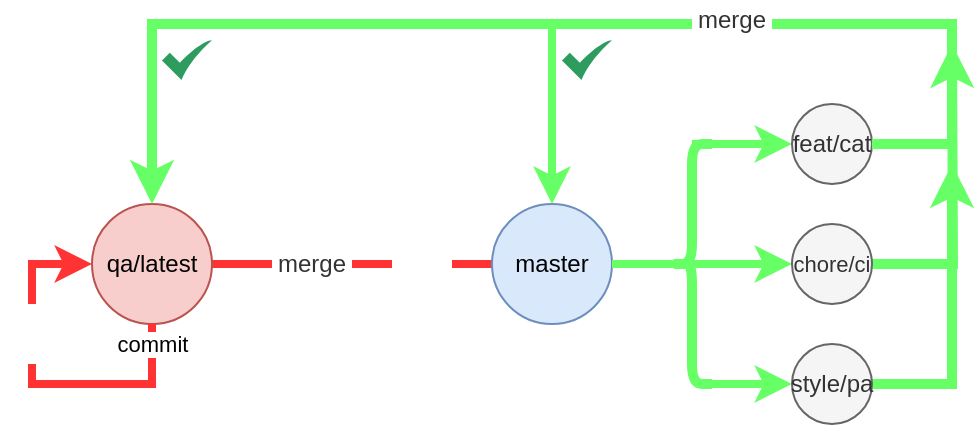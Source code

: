 <mxfile version="13.6.9" type="github">
  <diagram id="UU6nNteqDkm7iYNBiP1f" name="Page-1">
    <mxGraphModel dx="1426" dy="771" grid="1" gridSize="10" guides="1" tooltips="1" connect="1" arrows="1" fold="1" page="1" pageScale="1" pageWidth="827" pageHeight="1169" math="0" shadow="0">
      <root>
        <mxCell id="0" />
        <mxCell id="1" parent="0" />
        <mxCell id="FfJCFT10pfWTpX2t_l2P-49" value="" style="endArrow=none;html=1;strokeWidth=4;fontSize=12;exitX=1;exitY=0.5;exitDx=0;exitDy=0;entryX=0;entryY=0.5;entryDx=0;entryDy=0;strokeColor=#FF3333;" edge="1" parent="1" source="FfJCFT10pfWTpX2t_l2P-1" target="FfJCFT10pfWTpX2t_l2P-9">
          <mxGeometry width="50" height="50" relative="1" as="geometry">
            <mxPoint x="130" y="230" as="sourcePoint" />
            <mxPoint x="180" y="180" as="targetPoint" />
          </mxGeometry>
        </mxCell>
        <mxCell id="FfJCFT10pfWTpX2t_l2P-1" value="qa/latest" style="ellipse;whiteSpace=wrap;html=1;aspect=fixed;fillColor=#f8cecc;strokeColor=#b85450;" vertex="1" parent="1">
          <mxGeometry x="190" y="200" width="60" height="60" as="geometry" />
        </mxCell>
        <mxCell id="FfJCFT10pfWTpX2t_l2P-9" value="master" style="ellipse;whiteSpace=wrap;html=1;aspect=fixed;fillColor=#dae8fc;strokeColor=#6c8ebf;" vertex="1" parent="1">
          <mxGeometry x="390" y="200" width="60" height="60" as="geometry" />
        </mxCell>
        <mxCell id="FfJCFT10pfWTpX2t_l2P-12" value="merge" style="text;html=1;align=center;verticalAlign=middle;whiteSpace=wrap;rounded=0;fontColor=#333333;fillColor=#FFFFFF;" vertex="1" parent="1">
          <mxGeometry x="280" y="220" width="40" height="20" as="geometry" />
        </mxCell>
        <mxCell id="FfJCFT10pfWTpX2t_l2P-19" style="edgeStyle=orthogonalEdgeStyle;rounded=0;orthogonalLoop=1;jettySize=auto;html=1;exitX=0.1;exitY=0.5;exitDx=0;exitDy=0;exitPerimeter=0;entryX=0;entryY=0.5;entryDx=0;entryDy=0;strokeWidth=4;strokeColor=#66FF66;" edge="1" parent="1" source="FfJCFT10pfWTpX2t_l2P-14" target="FfJCFT10pfWTpX2t_l2P-16">
          <mxGeometry relative="1" as="geometry" />
        </mxCell>
        <mxCell id="FfJCFT10pfWTpX2t_l2P-20" style="edgeStyle=orthogonalEdgeStyle;rounded=0;orthogonalLoop=1;jettySize=auto;html=1;exitX=0.5;exitY=0;exitDx=0;exitDy=0;entryX=0;entryY=0.5;entryDx=0;entryDy=0;strokeColor=#66FF66;strokeWidth=4;" edge="1" parent="1" source="FfJCFT10pfWTpX2t_l2P-14" target="FfJCFT10pfWTpX2t_l2P-15">
          <mxGeometry relative="1" as="geometry">
            <Array as="points">
              <mxPoint x="540" y="170" />
            </Array>
          </mxGeometry>
        </mxCell>
        <mxCell id="FfJCFT10pfWTpX2t_l2P-21" style="edgeStyle=orthogonalEdgeStyle;rounded=0;orthogonalLoop=1;jettySize=auto;html=1;exitX=0.75;exitY=1;exitDx=0;exitDy=0;entryX=0;entryY=0.5;entryDx=0;entryDy=0;strokeColor=#66FF66;strokeWidth=4;" edge="1" parent="1" source="FfJCFT10pfWTpX2t_l2P-14" target="FfJCFT10pfWTpX2t_l2P-17">
          <mxGeometry relative="1" as="geometry">
            <Array as="points">
              <mxPoint x="540" y="290" />
            </Array>
          </mxGeometry>
        </mxCell>
        <mxCell id="FfJCFT10pfWTpX2t_l2P-14" value="" style="shape=curlyBracket;whiteSpace=wrap;html=1;rounded=1;fillColor=#FFFFFF;rotation=0;strokeColor=#66FF66;strokeWidth=5;" vertex="1" parent="1">
          <mxGeometry x="480" y="170" width="20" height="120" as="geometry" />
        </mxCell>
        <mxCell id="FfJCFT10pfWTpX2t_l2P-15" value="feat/cat" style="ellipse;whiteSpace=wrap;html=1;aspect=fixed;fillColor=#f5f5f5;strokeColor=#666666;fontColor=#333333;" vertex="1" parent="1">
          <mxGeometry x="540" y="150" width="40" height="40" as="geometry" />
        </mxCell>
        <mxCell id="FfJCFT10pfWTpX2t_l2P-23" style="edgeStyle=orthogonalEdgeStyle;rounded=0;orthogonalLoop=1;jettySize=auto;html=1;exitX=1;exitY=0.5;exitDx=0;exitDy=0;strokeColor=#66FF66;strokeWidth=5;" edge="1" parent="1" source="FfJCFT10pfWTpX2t_l2P-16">
          <mxGeometry relative="1" as="geometry">
            <mxPoint x="620" y="120" as="targetPoint" />
          </mxGeometry>
        </mxCell>
        <mxCell id="FfJCFT10pfWTpX2t_l2P-16" value="&lt;font style=&quot;font-size: 11px&quot;&gt;chore/ci&lt;/font&gt;" style="ellipse;whiteSpace=wrap;html=1;aspect=fixed;fillColor=#f5f5f5;strokeColor=#666666;fontSize=12;fontColor=#333333;" vertex="1" parent="1">
          <mxGeometry x="540" y="210" width="40" height="40" as="geometry" />
        </mxCell>
        <mxCell id="FfJCFT10pfWTpX2t_l2P-24" style="edgeStyle=orthogonalEdgeStyle;rounded=0;orthogonalLoop=1;jettySize=auto;html=1;exitX=1;exitY=0.5;exitDx=0;exitDy=0;strokeColor=#66FF66;strokeWidth=5;" edge="1" parent="1" source="FfJCFT10pfWTpX2t_l2P-17">
          <mxGeometry relative="1" as="geometry">
            <mxPoint x="620" y="180" as="targetPoint" />
            <Array as="points">
              <mxPoint x="620" y="290" />
            </Array>
          </mxGeometry>
        </mxCell>
        <mxCell id="FfJCFT10pfWTpX2t_l2P-17" value="style/pa" style="ellipse;whiteSpace=wrap;html=1;aspect=fixed;fillColor=#f5f5f5;strokeColor=#666666;fontColor=#333333;" vertex="1" parent="1">
          <mxGeometry x="540" y="270" width="40" height="40" as="geometry" />
        </mxCell>
        <mxCell id="FfJCFT10pfWTpX2t_l2P-11" value="" style="shape=image;html=1;verticalAlign=top;verticalLabelPosition=bottom;labelBackgroundColor=#ffffff;imageAspect=0;aspect=fixed;image=https://cdn4.iconfinder.com/data/icons/ionicons/512/icon-close-circled-128.png;imageBackground=#ffffff;" vertex="1" parent="1">
          <mxGeometry x="340" y="215" width="30" height="30" as="geometry" />
        </mxCell>
        <mxCell id="FfJCFT10pfWTpX2t_l2P-25" value="" style="html=1;aspect=fixed;strokeColor=none;shadow=0;align=center;verticalAlign=top;fillColor=#2D9C5E;shape=mxgraph.gcp2.check" vertex="1" parent="1">
          <mxGeometry x="425" y="118" width="25" height="20" as="geometry" />
        </mxCell>
        <mxCell id="FfJCFT10pfWTpX2t_l2P-30" style="edgeStyle=orthogonalEdgeStyle;rounded=0;orthogonalLoop=1;jettySize=auto;html=1;exitX=1;exitY=0.5;exitDx=0;exitDy=0;strokeColor=#66FF66;strokeWidth=5;" edge="1" parent="1" source="FfJCFT10pfWTpX2t_l2P-15">
          <mxGeometry relative="1" as="geometry">
            <mxPoint x="600" y="160" as="sourcePoint" />
            <mxPoint x="220" y="200" as="targetPoint" />
            <Array as="points">
              <mxPoint x="620" y="170" />
              <mxPoint x="620" y="110" />
            </Array>
          </mxGeometry>
        </mxCell>
        <mxCell id="FfJCFT10pfWTpX2t_l2P-26" value="merge" style="text;html=1;align=center;verticalAlign=middle;whiteSpace=wrap;rounded=0;fontColor=#333333;fillColor=#FFFFFF;" vertex="1" parent="1">
          <mxGeometry x="490" y="98" width="40" height="20" as="geometry" />
        </mxCell>
        <mxCell id="FfJCFT10pfWTpX2t_l2P-31" style="edgeStyle=orthogonalEdgeStyle;rounded=0;orthogonalLoop=1;jettySize=auto;html=1;entryX=0;entryY=0.5;entryDx=0;entryDy=0;strokeWidth=4;strokeColor=#FF3333;exitX=0.5;exitY=1;exitDx=0;exitDy=0;" edge="1" parent="1" source="FfJCFT10pfWTpX2t_l2P-1" target="FfJCFT10pfWTpX2t_l2P-1">
          <mxGeometry relative="1" as="geometry">
            <mxPoint x="260" y="230" as="sourcePoint" />
            <Array as="points">
              <mxPoint x="220" y="290" />
              <mxPoint x="160" y="290" />
              <mxPoint x="160" y="230" />
            </Array>
          </mxGeometry>
        </mxCell>
        <mxCell id="FfJCFT10pfWTpX2t_l2P-32" value="commit" style="edgeLabel;html=1;align=center;verticalAlign=middle;resizable=0;points=[];" vertex="1" connectable="0" parent="FfJCFT10pfWTpX2t_l2P-31">
          <mxGeometry x="-0.239" y="1" relative="1" as="geometry">
            <mxPoint x="38.0" y="-21" as="offset" />
          </mxGeometry>
        </mxCell>
        <mxCell id="FfJCFT10pfWTpX2t_l2P-33" value="" style="shape=image;html=1;verticalAlign=top;verticalLabelPosition=bottom;labelBackgroundColor=#ffffff;imageAspect=0;aspect=fixed;image=https://cdn4.iconfinder.com/data/icons/ionicons/512/icon-close-circled-128.png;imageBackground=#ffffff;" vertex="1" parent="1">
          <mxGeometry x="144" y="250" width="30" height="30" as="geometry" />
        </mxCell>
        <mxCell id="FfJCFT10pfWTpX2t_l2P-43" value="" style="endArrow=classic;html=1;strokeColor=#66FF66;strokeWidth=4;fontSize=12;entryX=0.5;entryY=0;entryDx=0;entryDy=0;" edge="1" parent="1" target="FfJCFT10pfWTpX2t_l2P-9">
          <mxGeometry width="50" height="50" relative="1" as="geometry">
            <mxPoint x="420" y="110" as="sourcePoint" />
            <mxPoint x="180" y="180" as="targetPoint" />
          </mxGeometry>
        </mxCell>
        <mxCell id="FfJCFT10pfWTpX2t_l2P-44" value="" style="endArrow=none;html=1;strokeColor=#66FF66;strokeWidth=4;fontSize=12;entryX=1;entryY=0.5;entryDx=0;entryDy=0;" edge="1" parent="1" source="FfJCFT10pfWTpX2t_l2P-14" target="FfJCFT10pfWTpX2t_l2P-9">
          <mxGeometry width="50" height="50" relative="1" as="geometry">
            <mxPoint x="130" y="230" as="sourcePoint" />
            <mxPoint x="180" y="180" as="targetPoint" />
          </mxGeometry>
        </mxCell>
        <mxCell id="FfJCFT10pfWTpX2t_l2P-47" value="" style="html=1;aspect=fixed;strokeColor=none;shadow=0;align=center;verticalAlign=top;fillColor=#2D9C5E;shape=mxgraph.gcp2.check" vertex="1" parent="1">
          <mxGeometry x="225" y="118" width="25" height="20" as="geometry" />
        </mxCell>
      </root>
    </mxGraphModel>
  </diagram>
</mxfile>

